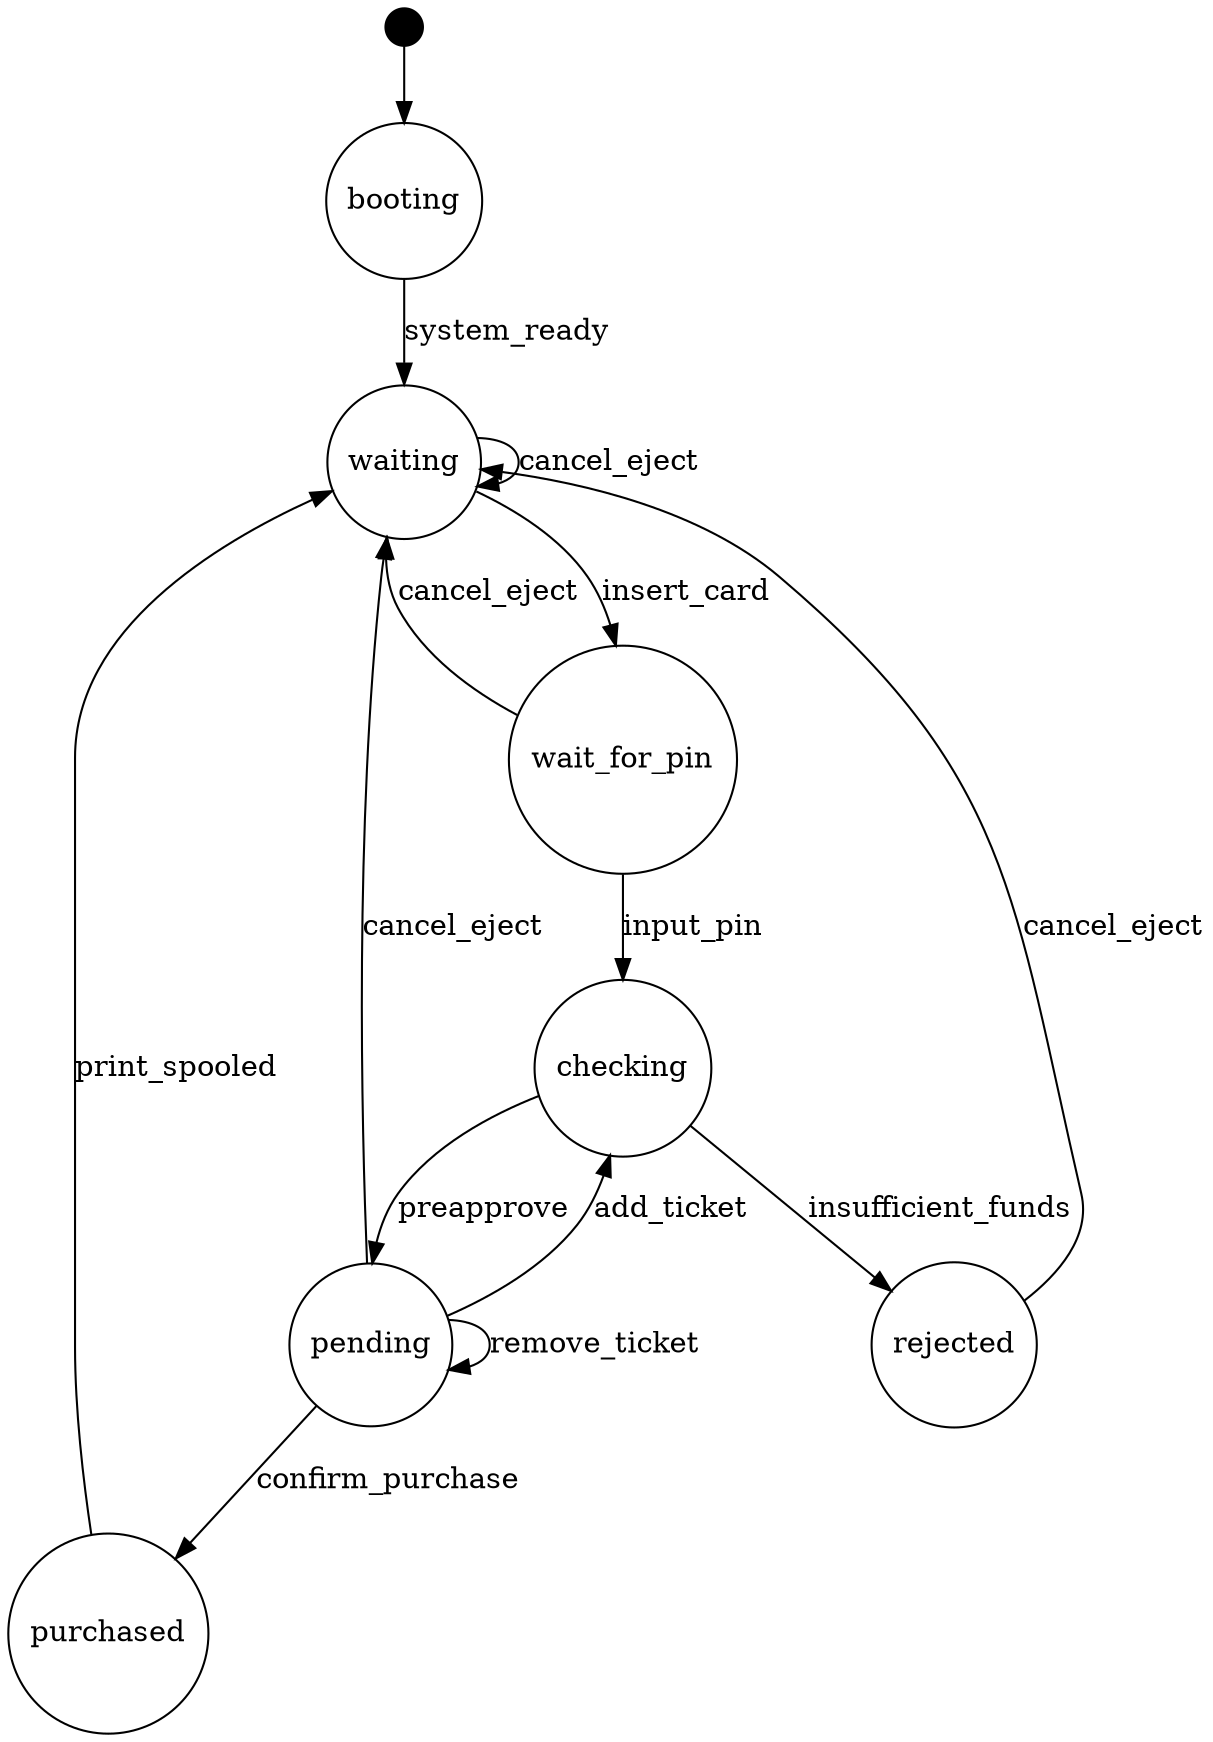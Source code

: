 digraph {
	node [shape=circle, height=1, width=1]
	start [label="", shape=circle, style=filled, color=black, height=0.25, width=0.25]
	"pending" [label="pending"]
	"purchased" [label="purchased"]
	"booting" [label="booting"]
	"waiting" [label="waiting"]
	"checking" [label="checking"]
	"rejected" [label="rejected"]
	"wait_for_pin" [label="wait_for_pin"]
	start -> "booting"
	"pending" -> "purchased" [label="confirm_purchase"]
	"pending" -> "checking" [label="add_ticket"]
	"pending" -> "pending" [label="remove_ticket"]
	"pending" -> "waiting" [label="cancel_eject"]
	"purchased" -> "waiting" [label="print_spooled"]
	"booting" -> "waiting" [label="system_ready"]
	"waiting" -> "wait_for_pin" [label="insert_card"]
	"waiting" -> "waiting" [label="cancel_eject"]
	"checking" -> "rejected" [label="insufficient_funds"]
	"checking" -> "pending" [label="preapprove"]
	"rejected" -> "waiting" [label="cancel_eject"]
	"wait_for_pin" -> "checking" [label="input_pin"]
	"wait_for_pin" -> "waiting" [label="cancel_eject"]
}